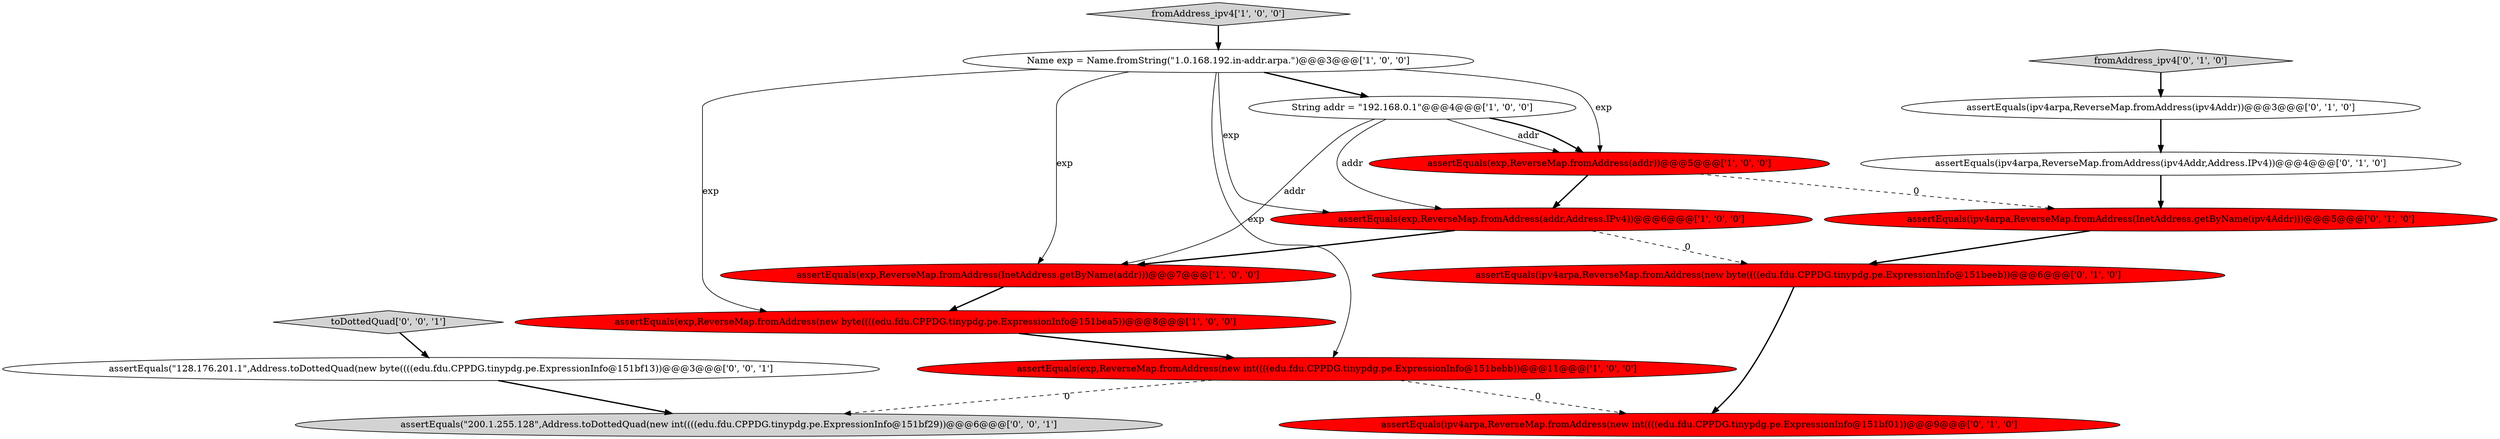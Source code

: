 digraph {
2 [style = filled, label = "assertEquals(exp,ReverseMap.fromAddress(new byte((((edu.fdu.CPPDG.tinypdg.pe.ExpressionInfo@151bea5))@@@8@@@['1', '0', '0']", fillcolor = red, shape = ellipse image = "AAA1AAABBB1BBB"];
7 [style = filled, label = "fromAddress_ipv4['1', '0', '0']", fillcolor = lightgray, shape = diamond image = "AAA0AAABBB1BBB"];
9 [style = filled, label = "fromAddress_ipv4['0', '1', '0']", fillcolor = lightgray, shape = diamond image = "AAA0AAABBB2BBB"];
6 [style = filled, label = "String addr = \"192.168.0.1\"@@@4@@@['1', '0', '0']", fillcolor = white, shape = ellipse image = "AAA0AAABBB1BBB"];
1 [style = filled, label = "assertEquals(exp,ReverseMap.fromAddress(addr))@@@5@@@['1', '0', '0']", fillcolor = red, shape = ellipse image = "AAA1AAABBB1BBB"];
12 [style = filled, label = "assertEquals(ipv4arpa,ReverseMap.fromAddress(new byte((((edu.fdu.CPPDG.tinypdg.pe.ExpressionInfo@151beeb))@@@6@@@['0', '1', '0']", fillcolor = red, shape = ellipse image = "AAA1AAABBB2BBB"];
0 [style = filled, label = "assertEquals(exp,ReverseMap.fromAddress(addr,Address.IPv4))@@@6@@@['1', '0', '0']", fillcolor = red, shape = ellipse image = "AAA1AAABBB1BBB"];
10 [style = filled, label = "assertEquals(ipv4arpa,ReverseMap.fromAddress(ipv4Addr,Address.IPv4))@@@4@@@['0', '1', '0']", fillcolor = white, shape = ellipse image = "AAA0AAABBB2BBB"];
13 [style = filled, label = "assertEquals(ipv4arpa,ReverseMap.fromAddress(ipv4Addr))@@@3@@@['0', '1', '0']", fillcolor = white, shape = ellipse image = "AAA0AAABBB2BBB"];
11 [style = filled, label = "assertEquals(ipv4arpa,ReverseMap.fromAddress(InetAddress.getByName(ipv4Addr)))@@@5@@@['0', '1', '0']", fillcolor = red, shape = ellipse image = "AAA1AAABBB2BBB"];
15 [style = filled, label = "toDottedQuad['0', '0', '1']", fillcolor = lightgray, shape = diamond image = "AAA0AAABBB3BBB"];
16 [style = filled, label = "assertEquals(\"128.176.201.1\",Address.toDottedQuad(new byte((((edu.fdu.CPPDG.tinypdg.pe.ExpressionInfo@151bf13))@@@3@@@['0', '0', '1']", fillcolor = white, shape = ellipse image = "AAA0AAABBB3BBB"];
3 [style = filled, label = "assertEquals(exp,ReverseMap.fromAddress(InetAddress.getByName(addr)))@@@7@@@['1', '0', '0']", fillcolor = red, shape = ellipse image = "AAA1AAABBB1BBB"];
14 [style = filled, label = "assertEquals(\"200.1.255.128\",Address.toDottedQuad(new int((((edu.fdu.CPPDG.tinypdg.pe.ExpressionInfo@151bf29))@@@6@@@['0', '0', '1']", fillcolor = lightgray, shape = ellipse image = "AAA0AAABBB3BBB"];
5 [style = filled, label = "Name exp = Name.fromString(\"1.0.168.192.in-addr.arpa.\")@@@3@@@['1', '0', '0']", fillcolor = white, shape = ellipse image = "AAA0AAABBB1BBB"];
4 [style = filled, label = "assertEquals(exp,ReverseMap.fromAddress(new int((((edu.fdu.CPPDG.tinypdg.pe.ExpressionInfo@151bebb))@@@11@@@['1', '0', '0']", fillcolor = red, shape = ellipse image = "AAA1AAABBB1BBB"];
8 [style = filled, label = "assertEquals(ipv4arpa,ReverseMap.fromAddress(new int((((edu.fdu.CPPDG.tinypdg.pe.ExpressionInfo@151bf01))@@@9@@@['0', '1', '0']", fillcolor = red, shape = ellipse image = "AAA1AAABBB2BBB"];
0->3 [style = bold, label=""];
13->10 [style = bold, label=""];
5->3 [style = solid, label="exp"];
6->1 [style = solid, label="addr"];
6->3 [style = solid, label="addr"];
11->12 [style = bold, label=""];
1->0 [style = bold, label=""];
0->12 [style = dashed, label="0"];
15->16 [style = bold, label=""];
2->4 [style = bold, label=""];
6->1 [style = bold, label=""];
7->5 [style = bold, label=""];
5->6 [style = bold, label=""];
3->2 [style = bold, label=""];
5->1 [style = solid, label="exp"];
12->8 [style = bold, label=""];
1->11 [style = dashed, label="0"];
4->8 [style = dashed, label="0"];
5->0 [style = solid, label="exp"];
5->4 [style = solid, label="exp"];
16->14 [style = bold, label=""];
6->0 [style = solid, label="addr"];
4->14 [style = dashed, label="0"];
5->2 [style = solid, label="exp"];
9->13 [style = bold, label=""];
10->11 [style = bold, label=""];
}
